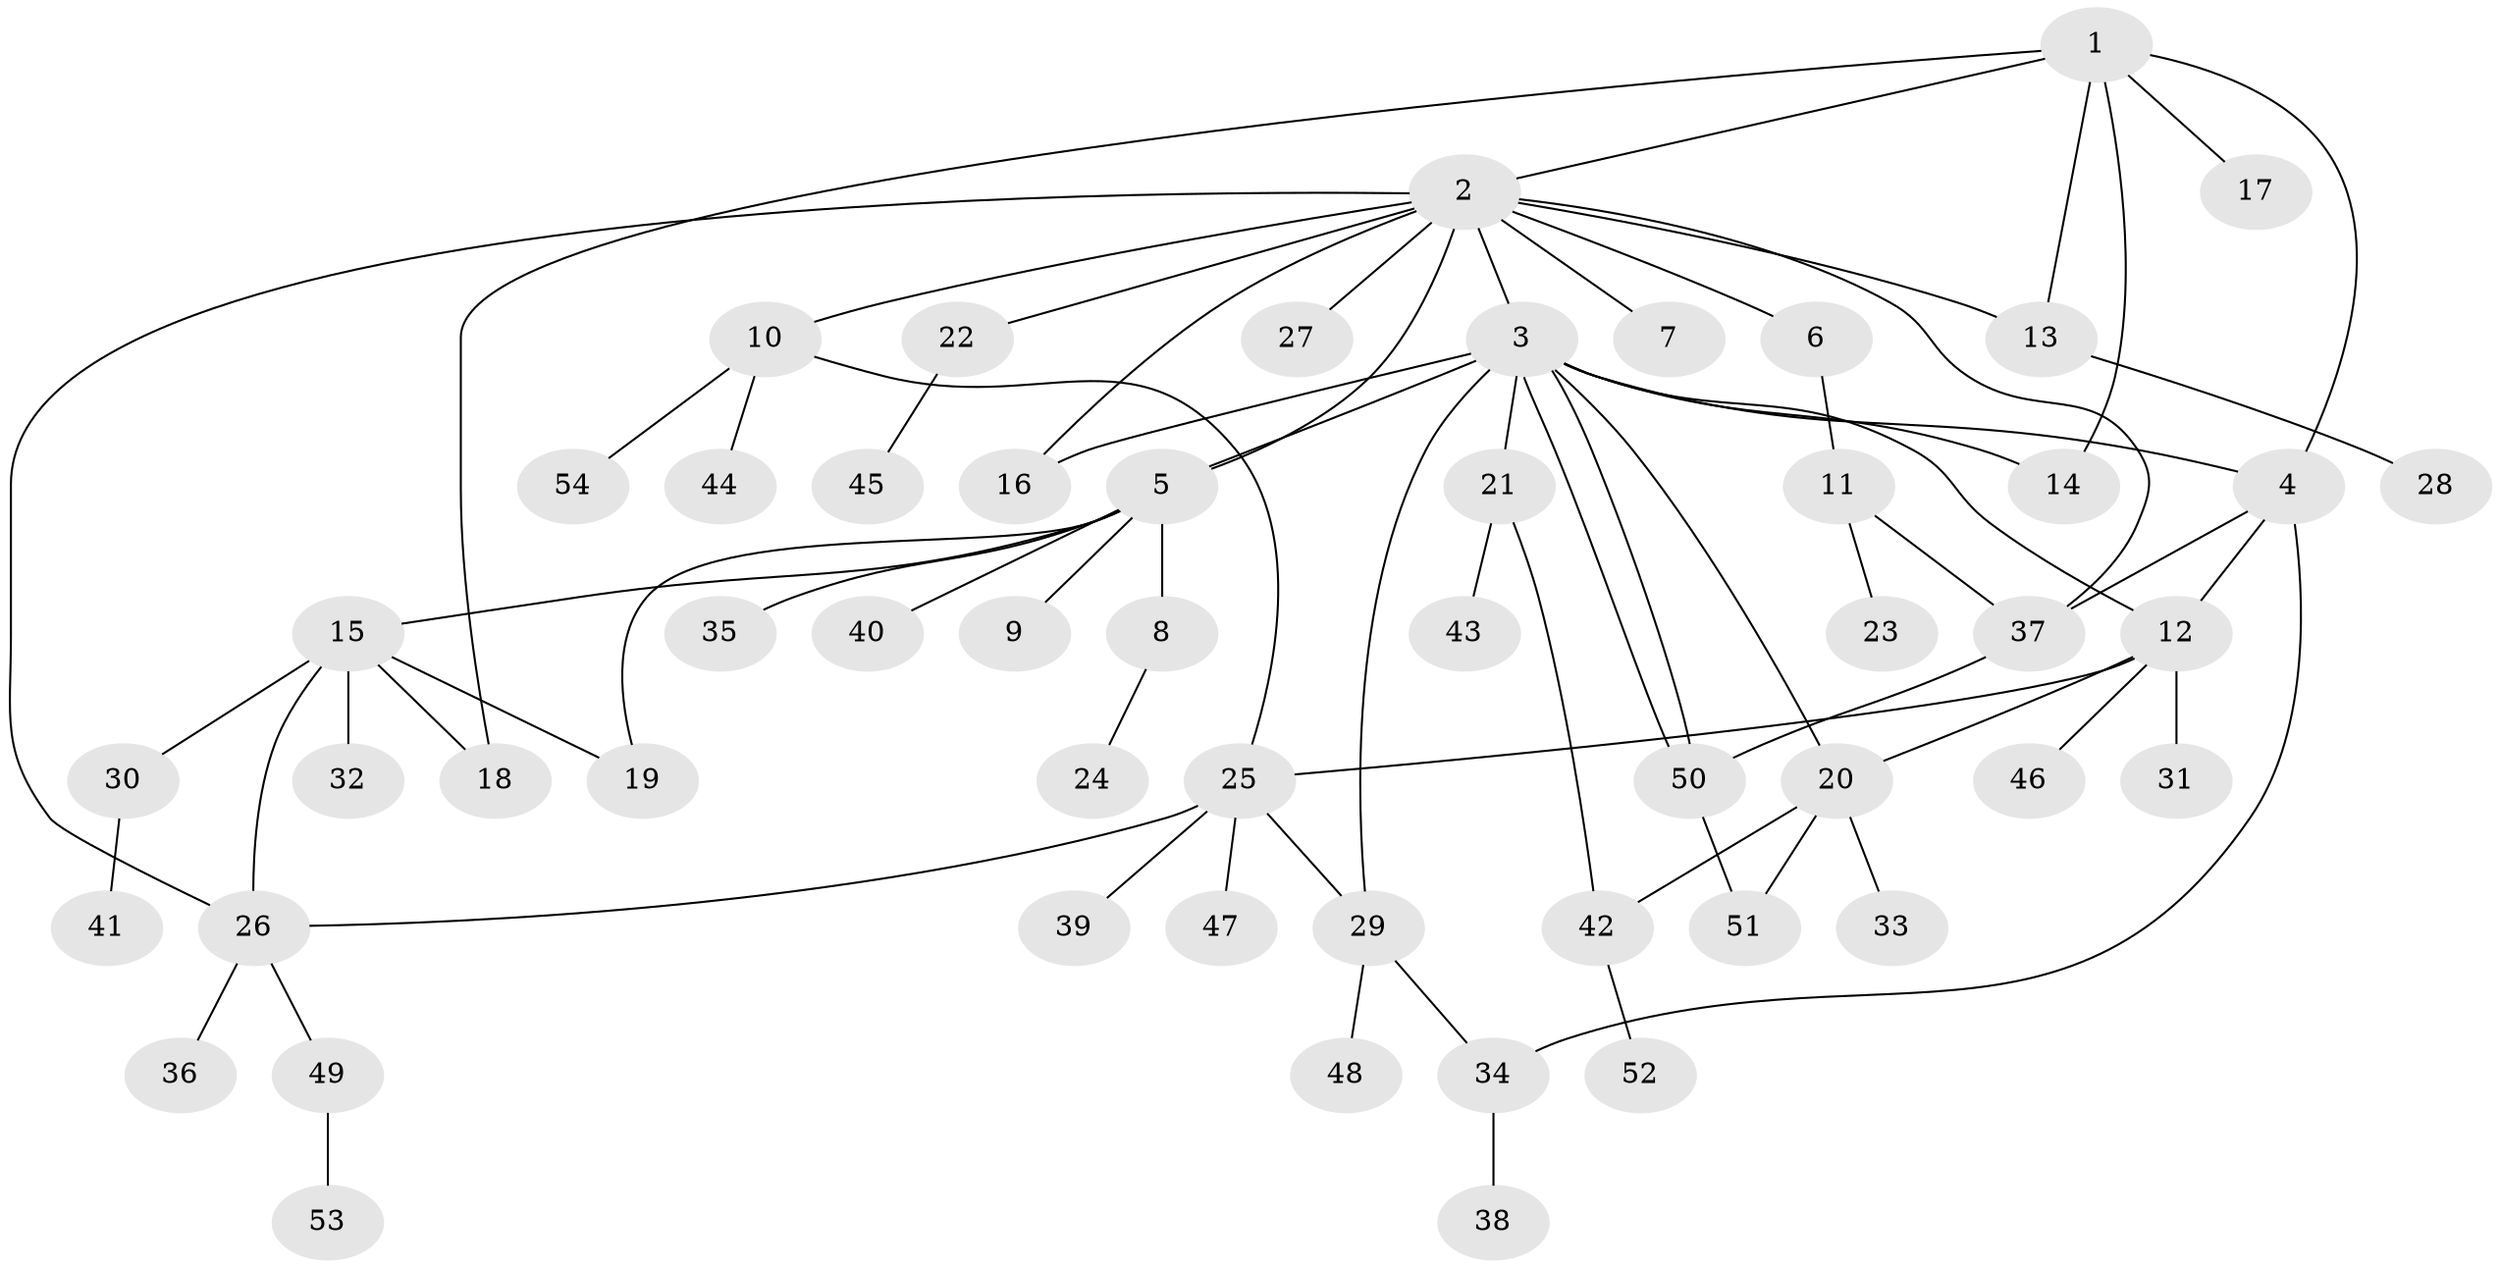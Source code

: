 // Generated by graph-tools (version 1.1) at 2025/49/03/09/25 03:49:45]
// undirected, 54 vertices, 73 edges
graph export_dot {
graph [start="1"]
  node [color=gray90,style=filled];
  1;
  2;
  3;
  4;
  5;
  6;
  7;
  8;
  9;
  10;
  11;
  12;
  13;
  14;
  15;
  16;
  17;
  18;
  19;
  20;
  21;
  22;
  23;
  24;
  25;
  26;
  27;
  28;
  29;
  30;
  31;
  32;
  33;
  34;
  35;
  36;
  37;
  38;
  39;
  40;
  41;
  42;
  43;
  44;
  45;
  46;
  47;
  48;
  49;
  50;
  51;
  52;
  53;
  54;
  1 -- 2;
  1 -- 4;
  1 -- 13;
  1 -- 14;
  1 -- 17;
  1 -- 18;
  2 -- 3;
  2 -- 5;
  2 -- 6;
  2 -- 7;
  2 -- 10;
  2 -- 13;
  2 -- 16;
  2 -- 22;
  2 -- 26;
  2 -- 27;
  2 -- 37;
  3 -- 4;
  3 -- 5;
  3 -- 12;
  3 -- 14;
  3 -- 16;
  3 -- 20;
  3 -- 21;
  3 -- 29;
  3 -- 50;
  3 -- 50;
  4 -- 12;
  4 -- 34;
  4 -- 37;
  5 -- 8;
  5 -- 9;
  5 -- 15;
  5 -- 19;
  5 -- 35;
  5 -- 40;
  6 -- 11;
  8 -- 24;
  10 -- 25;
  10 -- 44;
  10 -- 54;
  11 -- 23;
  11 -- 37;
  12 -- 20;
  12 -- 25;
  12 -- 31;
  12 -- 46;
  13 -- 28;
  15 -- 18;
  15 -- 19;
  15 -- 26;
  15 -- 30;
  15 -- 32;
  20 -- 33;
  20 -- 42;
  20 -- 51;
  21 -- 42;
  21 -- 43;
  22 -- 45;
  25 -- 26;
  25 -- 29;
  25 -- 39;
  25 -- 47;
  26 -- 36;
  26 -- 49;
  29 -- 34;
  29 -- 48;
  30 -- 41;
  34 -- 38;
  37 -- 50;
  42 -- 52;
  49 -- 53;
  50 -- 51;
}

